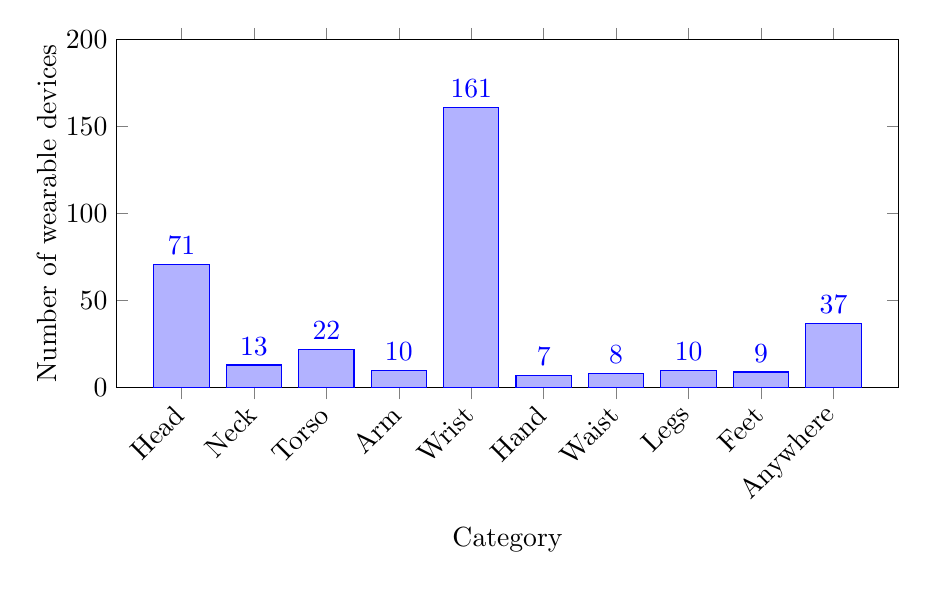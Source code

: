\begin{tikzpicture}
\begin{axis}[
    height=6cm,
    width=0.95\textwidth,
    xlabel={Category},
    xticklabel style={rotate=45, anchor=east, yshift=-0.5ex},
    ylabel={Number of wearable devices},
    yticklabel style={align=right,inner sep=0pt,xshift=-0.3em},
    nodes near coords align={vertical},
    nodes near coords,
    xtick=data,
    symbolic x coords={Head,Neck,Torso,Arm,Wrist,Hand,Waist,Legs,Feet,Anywhere},
    ybar,
    ymax=200,
    ymin=0,
    bar width=20pt,
    ]
    \addplot coordinates {(Head,71) (Neck,13) (Torso,22) (Arm,10) (Wrist,161) (Hand,7) (Waist,8) (Legs,10) (Feet,9) (Anywhere,37)};
\end{axis}
  

\end{tikzpicture}